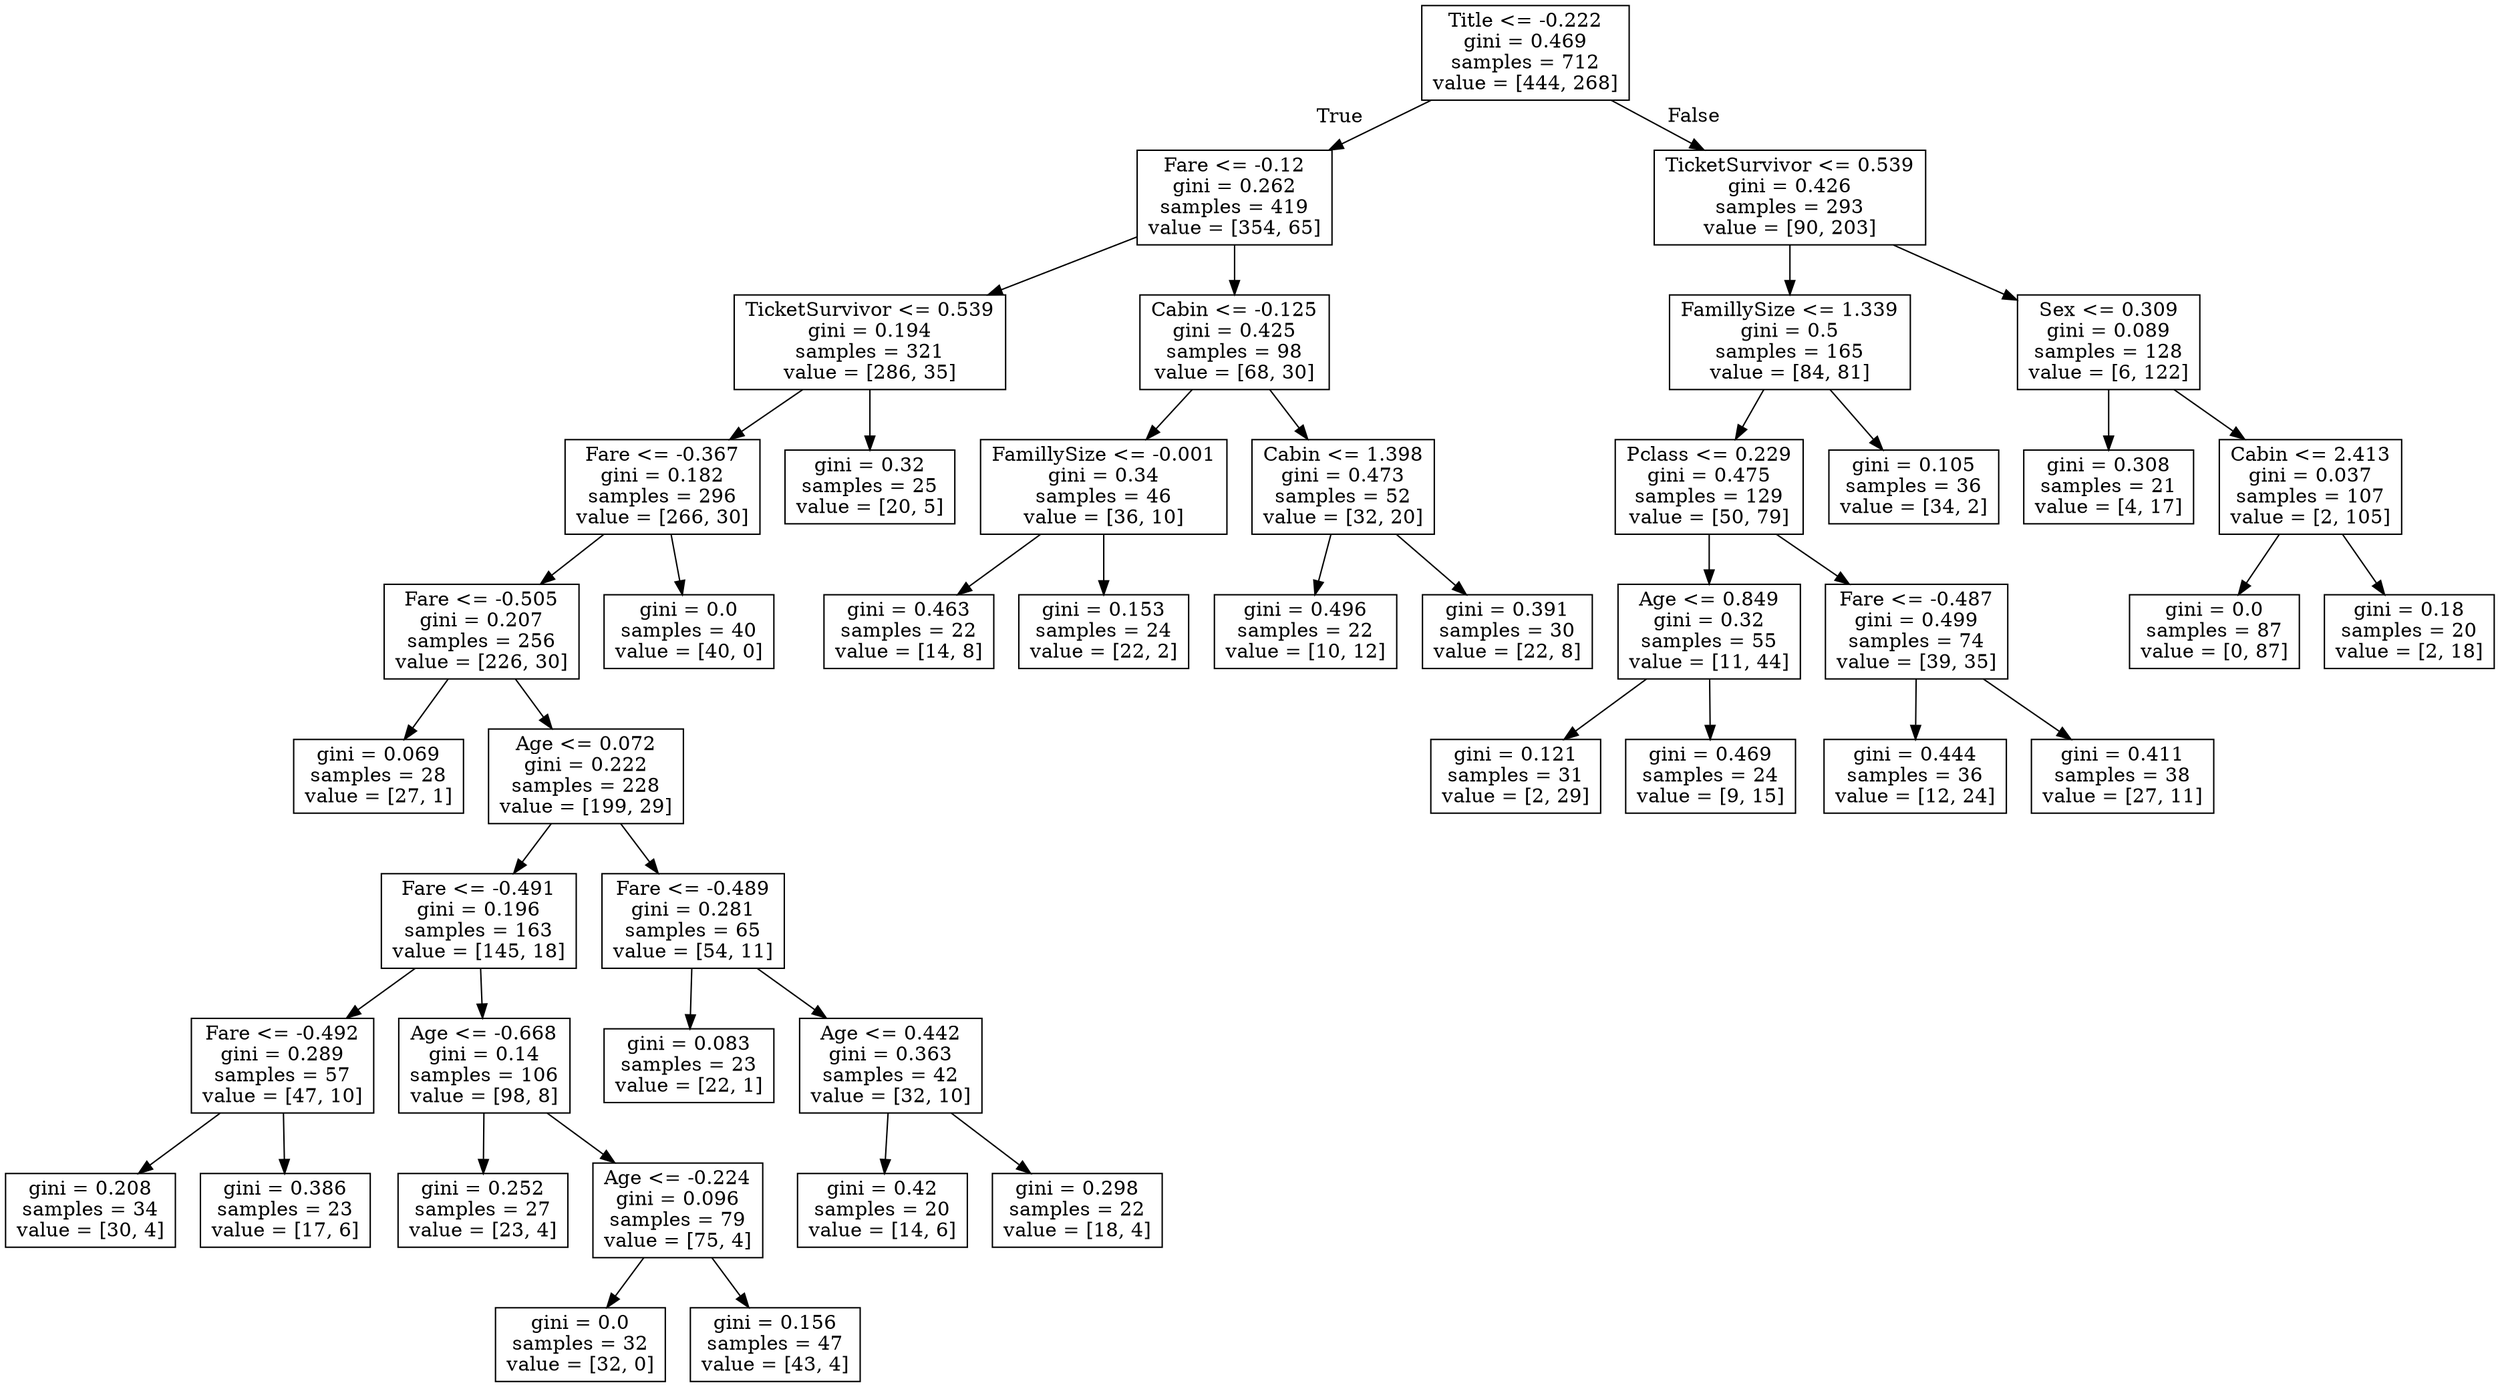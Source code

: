 digraph Tree {
node [shape=box] ;
0 [label="Title <= -0.222\ngini = 0.469\nsamples = 712\nvalue = [444, 268]"] ;
1 [label="Fare <= -0.12\ngini = 0.262\nsamples = 419\nvalue = [354, 65]"] ;
0 -> 1 [labeldistance=2.5, labelangle=45, headlabel="True"] ;
2 [label="TicketSurvivor <= 0.539\ngini = 0.194\nsamples = 321\nvalue = [286, 35]"] ;
1 -> 2 ;
3 [label="Fare <= -0.367\ngini = 0.182\nsamples = 296\nvalue = [266, 30]"] ;
2 -> 3 ;
4 [label="Fare <= -0.505\ngini = 0.207\nsamples = 256\nvalue = [226, 30]"] ;
3 -> 4 ;
5 [label="gini = 0.069\nsamples = 28\nvalue = [27, 1]"] ;
4 -> 5 ;
6 [label="Age <= 0.072\ngini = 0.222\nsamples = 228\nvalue = [199, 29]"] ;
4 -> 6 ;
7 [label="Fare <= -0.491\ngini = 0.196\nsamples = 163\nvalue = [145, 18]"] ;
6 -> 7 ;
8 [label="Fare <= -0.492\ngini = 0.289\nsamples = 57\nvalue = [47, 10]"] ;
7 -> 8 ;
9 [label="gini = 0.208\nsamples = 34\nvalue = [30, 4]"] ;
8 -> 9 ;
10 [label="gini = 0.386\nsamples = 23\nvalue = [17, 6]"] ;
8 -> 10 ;
11 [label="Age <= -0.668\ngini = 0.14\nsamples = 106\nvalue = [98, 8]"] ;
7 -> 11 ;
12 [label="gini = 0.252\nsamples = 27\nvalue = [23, 4]"] ;
11 -> 12 ;
13 [label="Age <= -0.224\ngini = 0.096\nsamples = 79\nvalue = [75, 4]"] ;
11 -> 13 ;
14 [label="gini = 0.0\nsamples = 32\nvalue = [32, 0]"] ;
13 -> 14 ;
15 [label="gini = 0.156\nsamples = 47\nvalue = [43, 4]"] ;
13 -> 15 ;
16 [label="Fare <= -0.489\ngini = 0.281\nsamples = 65\nvalue = [54, 11]"] ;
6 -> 16 ;
17 [label="gini = 0.083\nsamples = 23\nvalue = [22, 1]"] ;
16 -> 17 ;
18 [label="Age <= 0.442\ngini = 0.363\nsamples = 42\nvalue = [32, 10]"] ;
16 -> 18 ;
19 [label="gini = 0.42\nsamples = 20\nvalue = [14, 6]"] ;
18 -> 19 ;
20 [label="gini = 0.298\nsamples = 22\nvalue = [18, 4]"] ;
18 -> 20 ;
21 [label="gini = 0.0\nsamples = 40\nvalue = [40, 0]"] ;
3 -> 21 ;
22 [label="gini = 0.32\nsamples = 25\nvalue = [20, 5]"] ;
2 -> 22 ;
23 [label="Cabin <= -0.125\ngini = 0.425\nsamples = 98\nvalue = [68, 30]"] ;
1 -> 23 ;
24 [label="FamillySize <= -0.001\ngini = 0.34\nsamples = 46\nvalue = [36, 10]"] ;
23 -> 24 ;
25 [label="gini = 0.463\nsamples = 22\nvalue = [14, 8]"] ;
24 -> 25 ;
26 [label="gini = 0.153\nsamples = 24\nvalue = [22, 2]"] ;
24 -> 26 ;
27 [label="Cabin <= 1.398\ngini = 0.473\nsamples = 52\nvalue = [32, 20]"] ;
23 -> 27 ;
28 [label="gini = 0.496\nsamples = 22\nvalue = [10, 12]"] ;
27 -> 28 ;
29 [label="gini = 0.391\nsamples = 30\nvalue = [22, 8]"] ;
27 -> 29 ;
30 [label="TicketSurvivor <= 0.539\ngini = 0.426\nsamples = 293\nvalue = [90, 203]"] ;
0 -> 30 [labeldistance=2.5, labelangle=-45, headlabel="False"] ;
31 [label="FamillySize <= 1.339\ngini = 0.5\nsamples = 165\nvalue = [84, 81]"] ;
30 -> 31 ;
32 [label="Pclass <= 0.229\ngini = 0.475\nsamples = 129\nvalue = [50, 79]"] ;
31 -> 32 ;
33 [label="Age <= 0.849\ngini = 0.32\nsamples = 55\nvalue = [11, 44]"] ;
32 -> 33 ;
34 [label="gini = 0.121\nsamples = 31\nvalue = [2, 29]"] ;
33 -> 34 ;
35 [label="gini = 0.469\nsamples = 24\nvalue = [9, 15]"] ;
33 -> 35 ;
36 [label="Fare <= -0.487\ngini = 0.499\nsamples = 74\nvalue = [39, 35]"] ;
32 -> 36 ;
37 [label="gini = 0.444\nsamples = 36\nvalue = [12, 24]"] ;
36 -> 37 ;
38 [label="gini = 0.411\nsamples = 38\nvalue = [27, 11]"] ;
36 -> 38 ;
39 [label="gini = 0.105\nsamples = 36\nvalue = [34, 2]"] ;
31 -> 39 ;
40 [label="Sex <= 0.309\ngini = 0.089\nsamples = 128\nvalue = [6, 122]"] ;
30 -> 40 ;
41 [label="gini = 0.308\nsamples = 21\nvalue = [4, 17]"] ;
40 -> 41 ;
42 [label="Cabin <= 2.413\ngini = 0.037\nsamples = 107\nvalue = [2, 105]"] ;
40 -> 42 ;
43 [label="gini = 0.0\nsamples = 87\nvalue = [0, 87]"] ;
42 -> 43 ;
44 [label="gini = 0.18\nsamples = 20\nvalue = [2, 18]"] ;
42 -> 44 ;
}